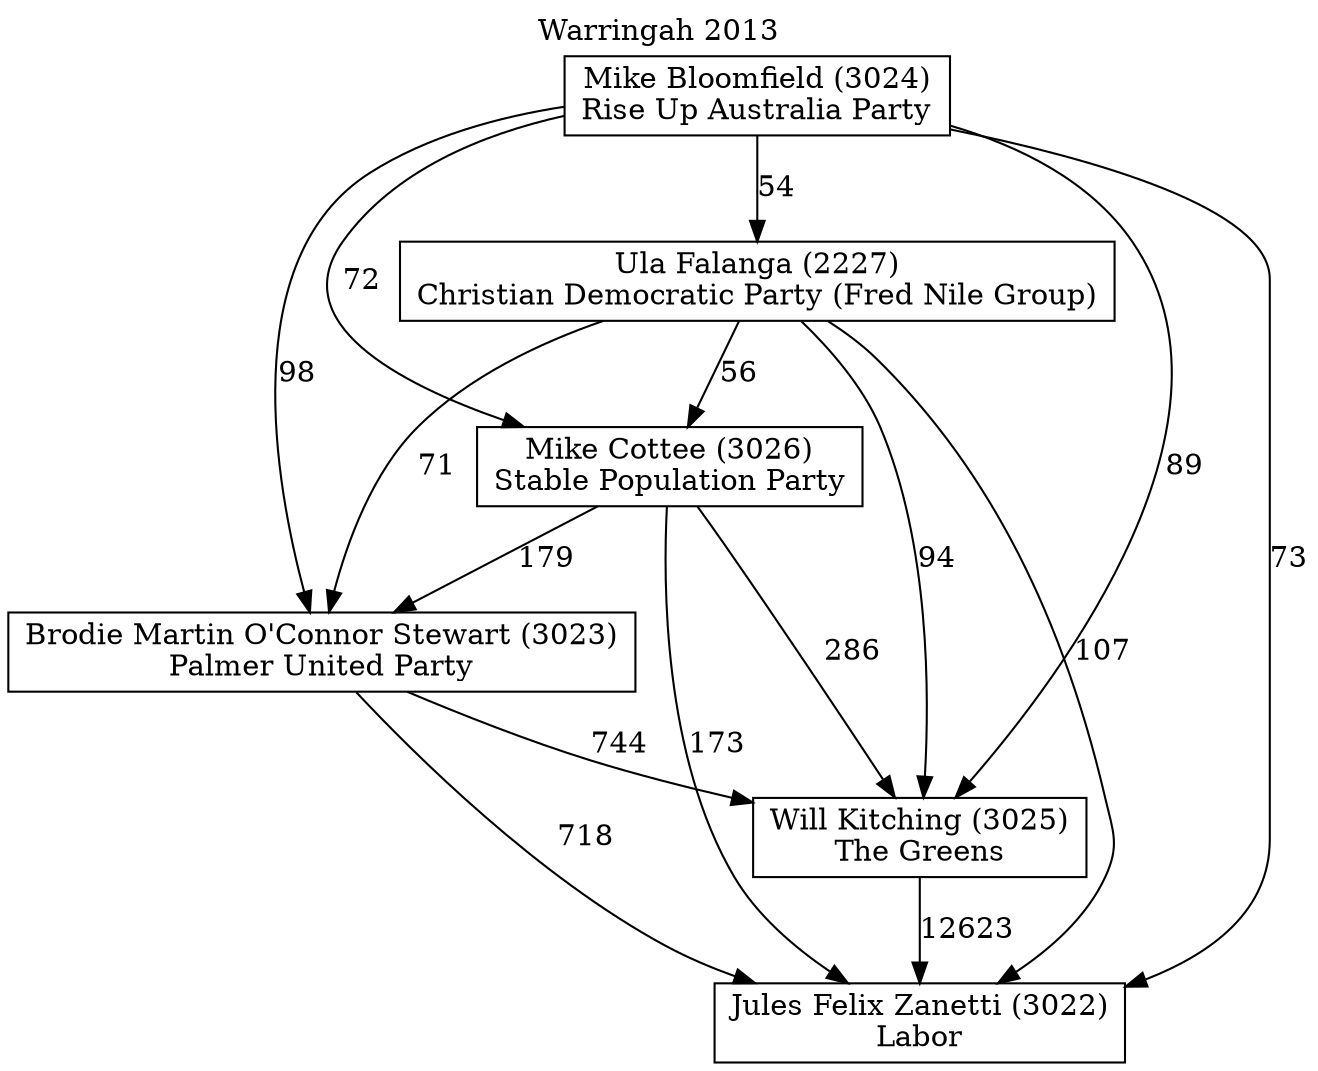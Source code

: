 // House preference flow
digraph "Jules Felix Zanetti (3022)_Warringah_2013" {
	graph [label="Warringah 2013" labelloc=t mclimit=10]
	node [shape=box]
	"Brodie Martin O'Connor Stewart (3023)" [label="Brodie Martin O'Connor Stewart (3023)
Palmer United Party"]
	"Jules Felix Zanetti (3022)" [label="Jules Felix Zanetti (3022)
Labor"]
	"Mike Bloomfield (3024)" [label="Mike Bloomfield (3024)
Rise Up Australia Party"]
	"Mike Cottee (3026)" [label="Mike Cottee (3026)
Stable Population Party"]
	"Ula Falanga (2227)" [label="Ula Falanga (2227)
Christian Democratic Party (Fred Nile Group)"]
	"Will Kitching (3025)" [label="Will Kitching (3025)
The Greens"]
	"Brodie Martin O'Connor Stewart (3023)" -> "Jules Felix Zanetti (3022)" [label=718]
	"Brodie Martin O'Connor Stewart (3023)" -> "Will Kitching (3025)" [label=744]
	"Mike Bloomfield (3024)" -> "Brodie Martin O'Connor Stewart (3023)" [label=98]
	"Mike Bloomfield (3024)" -> "Jules Felix Zanetti (3022)" [label=73]
	"Mike Bloomfield (3024)" -> "Mike Cottee (3026)" [label=72]
	"Mike Bloomfield (3024)" -> "Ula Falanga (2227)" [label=54]
	"Mike Bloomfield (3024)" -> "Will Kitching (3025)" [label=89]
	"Mike Cottee (3026)" -> "Brodie Martin O'Connor Stewart (3023)" [label=179]
	"Mike Cottee (3026)" -> "Jules Felix Zanetti (3022)" [label=173]
	"Mike Cottee (3026)" -> "Will Kitching (3025)" [label=286]
	"Ula Falanga (2227)" -> "Brodie Martin O'Connor Stewart (3023)" [label=71]
	"Ula Falanga (2227)" -> "Jules Felix Zanetti (3022)" [label=107]
	"Ula Falanga (2227)" -> "Mike Cottee (3026)" [label=56]
	"Ula Falanga (2227)" -> "Will Kitching (3025)" [label=94]
	"Will Kitching (3025)" -> "Jules Felix Zanetti (3022)" [label=12623]
}
